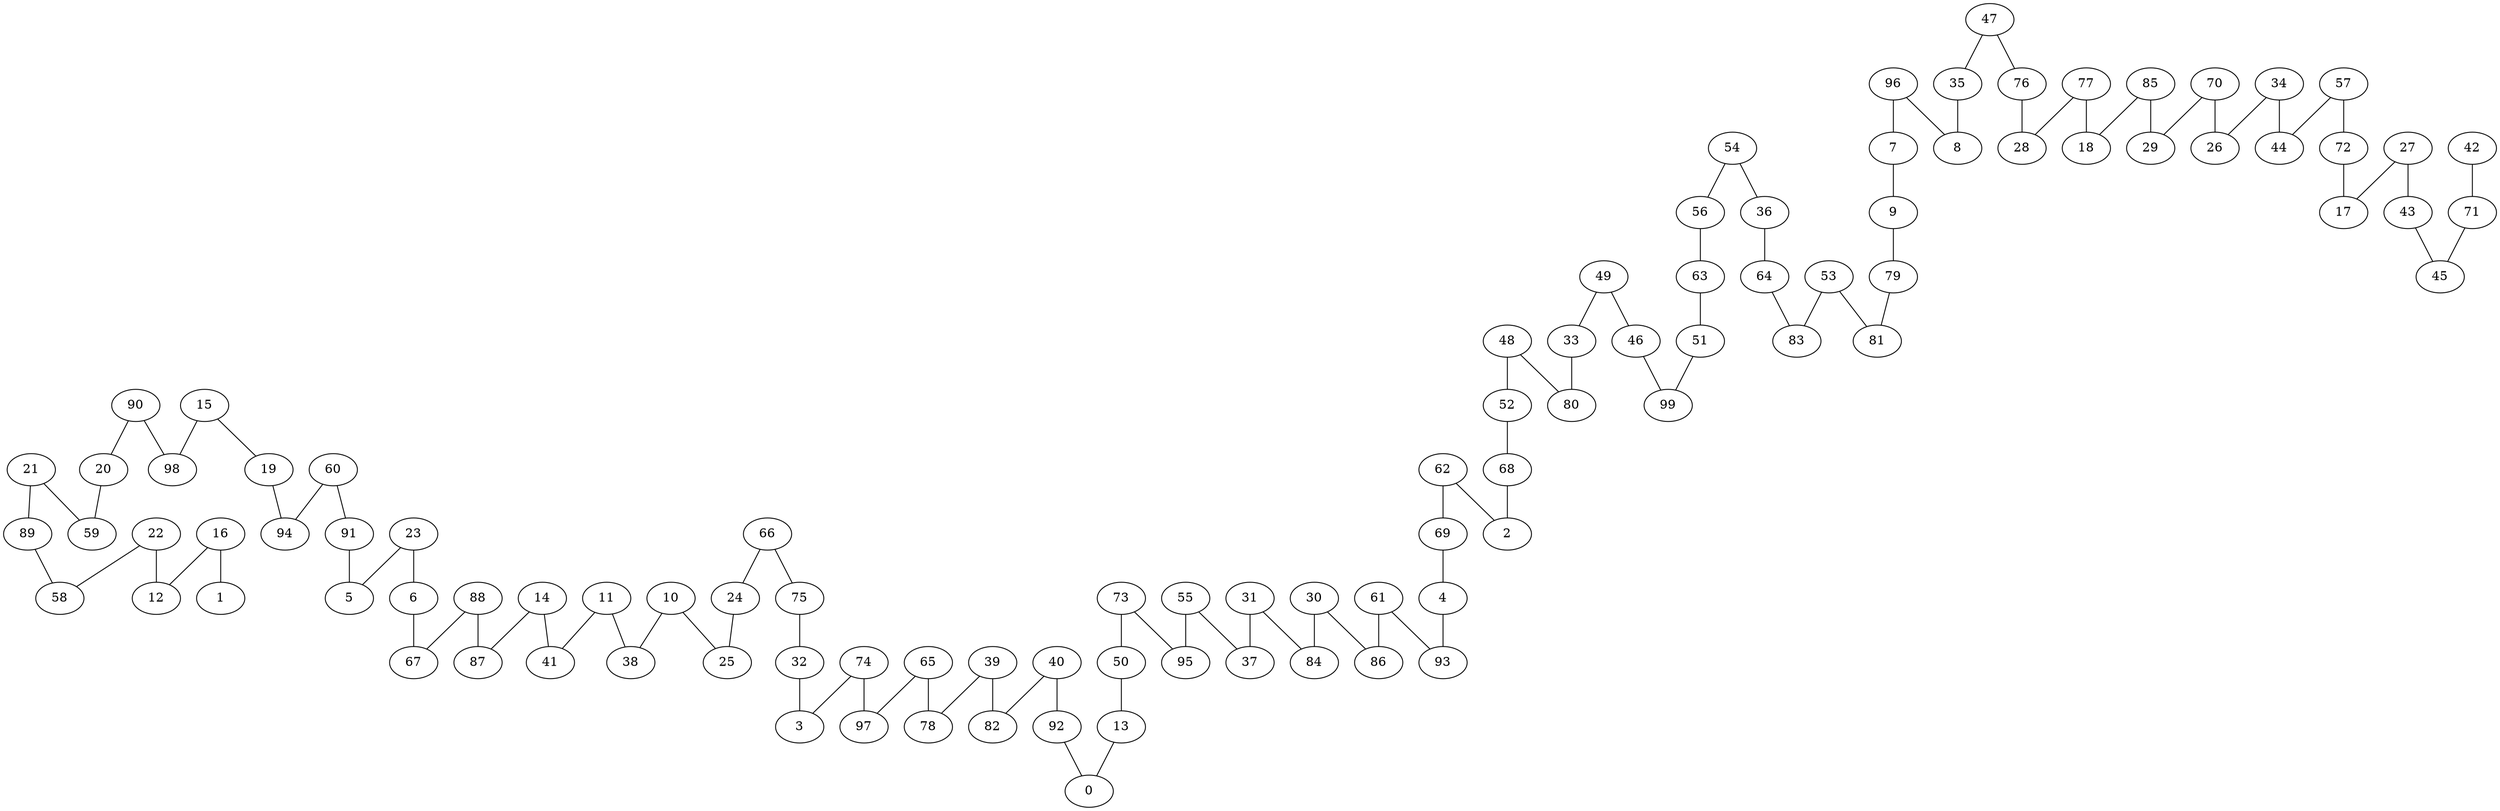 graph{
   21 -- 89;
   7 -- 9;
   24 -- 25;
   96 -- 7;
   15 -- 98;
   96 -- 8;
   22 -- 58;
   35 -- 8;
   10 -- 25;
   55 -- 37;
   47 -- 35;
   90 -- 20;
   10 -- 38;
   47 -- 76;
   23 -- 6;
   11 -- 38;
   76 -- 28;
   21 -- 59;
   77 -- 28;
   11 -- 41;
   16 -- 12;
   20 -- 59;
   77 -- 18;
   31 -- 37;
   85 -- 18;
   88 -- 67;
   14 -- 87;
   85 -- 29;
   66 -- 24;
   70 -- 29;
   88 -- 87;
   90 -- 98;
   60 -- 94;
   65 -- 78;
   70 -- 26;
   34 -- 26;
   60 -- 91;
   31 -- 84;
   34 -- 44;
   57 -- 44;
   55 -- 95;
   19 -- 94;
   6 -- 67;
   57 -- 72;
   22 -- 12;
   39 -- 78;
   72 -- 17;
   27 -- 17;
   14 -- 41;
   91 -- 5;
   23 -- 5;
   30 -- 84;
   27 -- 43;
   15 -- 19;
   89 -- 58;
   43 -- 45;
   13 -- 0;
   62 -- 69;
   71 -- 45;
   65 -- 97;
   62 -- 2;
   42 -- 71;
   69 -- 4;
   68 -- 2;
   30 -- 86;
   52 -- 68;
   92 -- 0;
   48 -- 52;
   50 -- 13;
   48 -- 80;
   33 -- 80;
   49 -- 33;
   16 -- 1;
   66 -- 75;
   74 -- 3;
   61 -- 86;
   49 -- 46;
   40 -- 92;
   46 -- 99;
   74 -- 97;
   73 -- 50;
   51 -- 99;
   63 -- 51;
   75 -- 32;
   56 -- 63;
   61 -- 93;
   54 -- 56;
   54 -- 36;
   40 -- 82;
   73 -- 95;
   36 -- 64;
   32 -- 3;
   64 -- 83;
   53 -- 83;
   53 -- 81;
   4 -- 93;
   79 -- 81;
   39 -- 82;
   9 -- 79;
}